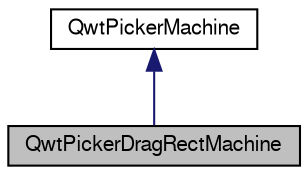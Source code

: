 digraph G
{
  edge [fontname="FreeSans",fontsize="10",labelfontname="FreeSans",labelfontsize="10"];
  node [fontname="FreeSans",fontsize="10",shape=record];
  Node1 [label="QwtPickerDragRectMachine",height=0.2,width=0.4,color="black", fillcolor="grey75", style="filled" fontcolor="black"];
  Node2 -> Node1 [dir="back",color="midnightblue",fontsize="10",style="solid",fontname="FreeSans"];
  Node2 [label="QwtPickerMachine",height=0.2,width=0.4,color="black", fillcolor="white", style="filled",URL="$class_qwt_picker_machine.html",tooltip="A state machine for QwtPicker selections."];
}
